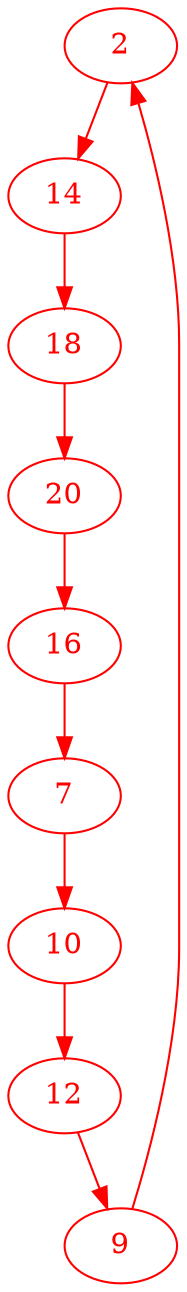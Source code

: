 digraph g{
node [color = red, fontcolor=red]; 2 7 9 10 12 14 16 18 20 ;
2 -> 14 [color=red] ;
7 -> 10 [color=red] ;
9 -> 2 [color=red] ;
10 -> 12 [color=red] ;
12 -> 9 [color=red] ;
14 -> 18 [color=red] ;
16 -> 7 [color=red] ;
18 -> 20 [color=red] ;
20 -> 16 [color=red] ;
}